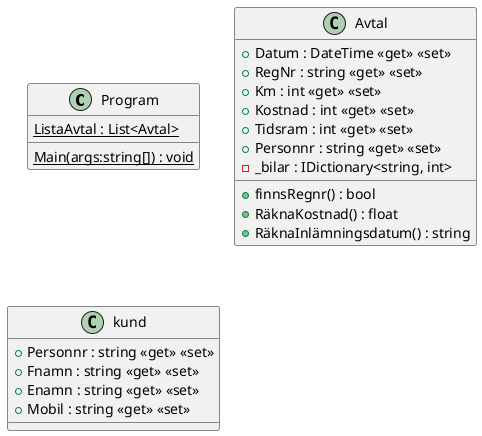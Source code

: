 @startuml
class Program {
    {static} ListaAvtal : List<Avtal>
    {static} Main(args:string[]) : void
}
class Avtal {
    + Datum : DateTime <<get>> <<set>>
    + RegNr : string <<get>> <<set>>
    + Km : int <<get>> <<set>>
    + Kostnad : int <<get>> <<set>>
    + Tidsram : int <<get>> <<set>>
    + Personnr : string <<get>> <<set>>
    - _bilar : IDictionary<string, int>
    + finnsRegnr() : bool
    + RäknaKostnad() : float
    + RäknaInlämningsdatum() : string
}
class kund {
    + Personnr : string <<get>> <<set>>
    + Fnamn : string <<get>> <<set>>
    + Enamn : string <<get>> <<set>>
    + Mobil : string <<get>> <<set>>
}
@enduml
